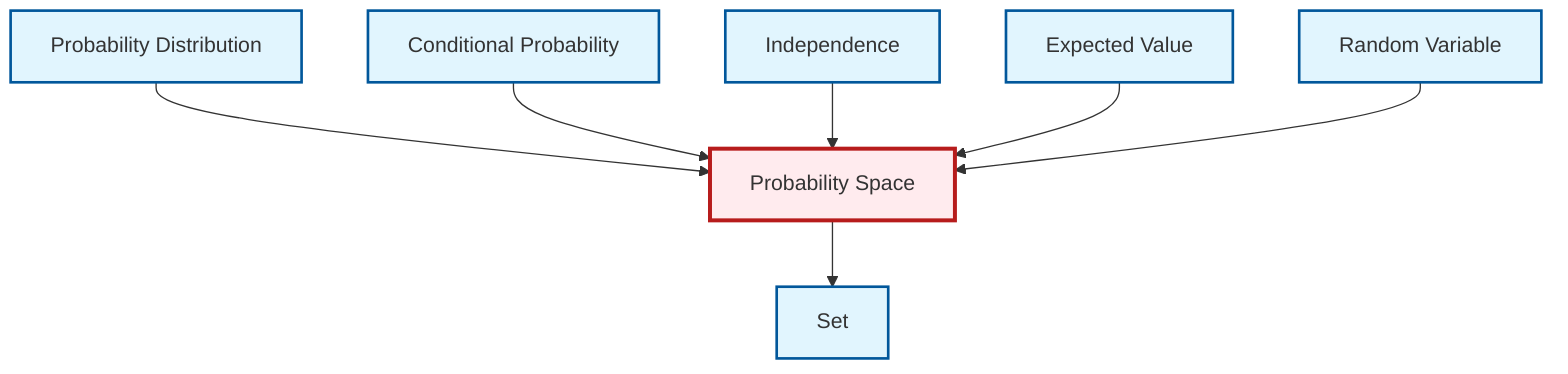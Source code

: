 graph TD
    classDef definition fill:#e1f5fe,stroke:#01579b,stroke-width:2px
    classDef theorem fill:#f3e5f5,stroke:#4a148c,stroke-width:2px
    classDef axiom fill:#fff3e0,stroke:#e65100,stroke-width:2px
    classDef example fill:#e8f5e9,stroke:#1b5e20,stroke-width:2px
    classDef current fill:#ffebee,stroke:#b71c1c,stroke-width:3px
    def-expectation["Expected Value"]:::definition
    def-random-variable["Random Variable"]:::definition
    def-set["Set"]:::definition
    def-conditional-probability["Conditional Probability"]:::definition
    def-probability-distribution["Probability Distribution"]:::definition
    def-probability-space["Probability Space"]:::definition
    def-independence["Independence"]:::definition
    def-probability-distribution --> def-probability-space
    def-conditional-probability --> def-probability-space
    def-independence --> def-probability-space
    def-probability-space --> def-set
    def-expectation --> def-probability-space
    def-random-variable --> def-probability-space
    class def-probability-space current